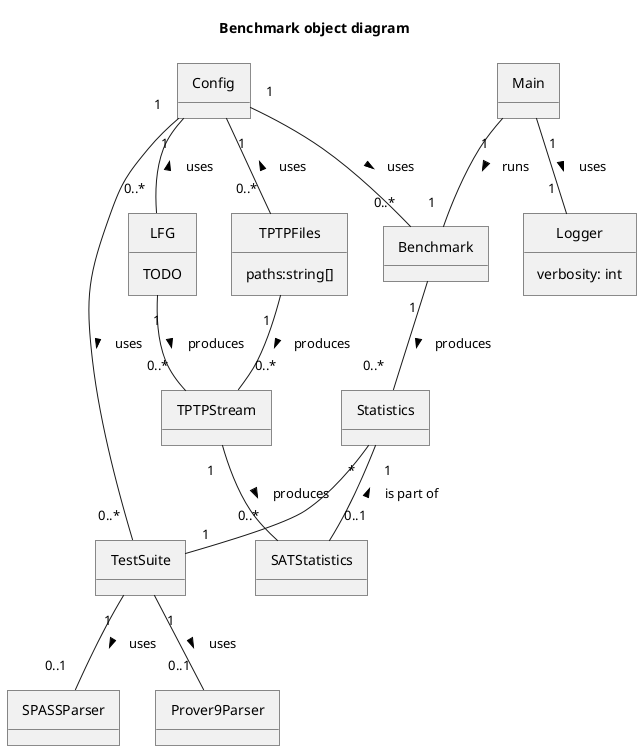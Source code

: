 @startuml

title Benchmark object diagram

skinparam padding 8

object Main
object Benchmark
object Logger {
    verbosity: int
}
object Config
object TPTPStream
object TestSuite
object LFG{
    TODO
}
object TPTPFiles {
    paths:string[]
}
object Statistics
object SATStatistics
object SPASSParser
object Prover9Parser

Main "1" -- "1" Benchmark : runs >
Main "1" -- "1" Logger : uses >
Benchmark "1" -- "0..*" Statistics: produces >
Config "1" -- "0..*" Benchmark : uses >
Config "1" -- "0..*" TestSuite : uses >

LFG "1" -- "0..*" TPTPStream : produces >
TPTPFiles "1" -- "0..*" TPTPStream : produces >

Config "1" -- "0..*" LFG : uses <
Config "1" -- "0..*" TPTPFiles : uses <
TPTPStream "1" -- "0..*" SATStatistics : produces >

TestSuite "1" -- "0..1" Prover9Parser : uses >
TestSuite "1" -- "0..1" SPASSParser : uses >

Statistics "*" -- "1" TestSuite
Statistics "1" -- "0..1" SATStatistics : is part of <
@enduml

